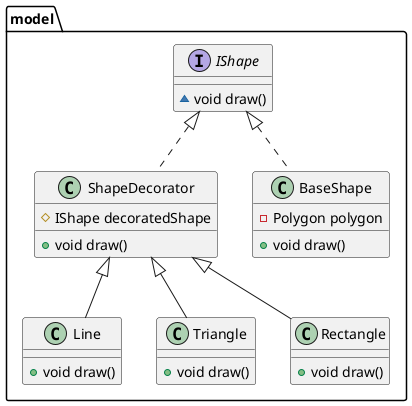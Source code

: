 @startuml
class model.Line {
+ void draw()
}

class model.Triangle {
+ void draw()
}

interface model.IShape {
~ void draw()
}

class model.ShapeDecorator {
# IShape decoratedShape
+ void draw()
}


class model.Rectangle {
+ void draw()
}

class model.BaseShape {
- Polygon polygon
+ void draw()
}




model.ShapeDecorator <|-- model.Line
model.ShapeDecorator <|-- model.Triangle
model.IShape <|.. model.ShapeDecorator
model.ShapeDecorator <|-- model.Rectangle
model.IShape <|.. model.BaseShape
@enduml